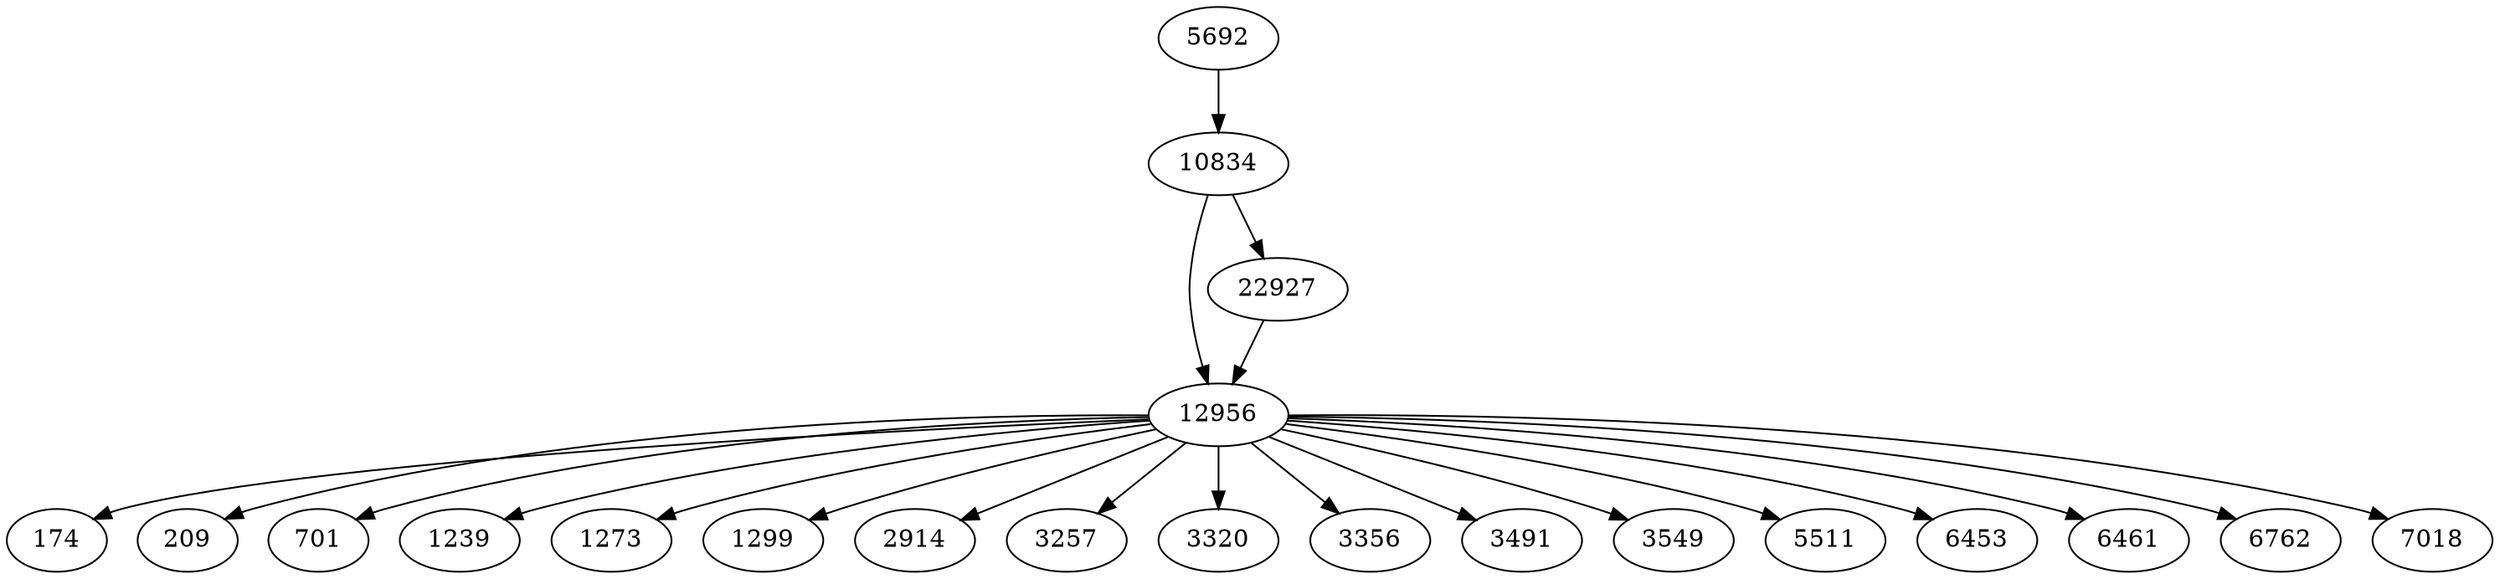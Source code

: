 digraph {
  // Node definitions.
  174;
  209;
  701;
  1239;
  1273;
  1299;
  2914;
  3257;
  3320;
  3356;
  3491;
  3549;
  5511;
  5692;
  6453;
  6461;
  6762;
  7018;
  10834;
  12956;
  22927;

  // Edge definitions.
  5692 -> 10834;
  10834 -> 12956;
  10834 -> 22927;
  12956 -> 174;
  12956 -> 209;
  12956 -> 701;
  12956 -> 1239;
  12956 -> 1273;
  12956 -> 1299;
  12956 -> 2914;
  12956 -> 3257;
  12956 -> 3320;
  12956 -> 3356;
  12956 -> 3491;
  12956 -> 3549;
  12956 -> 5511;
  12956 -> 6453;
  12956 -> 6461;
  12956 -> 6762;
  12956 -> 7018;
  22927 -> 12956;
}